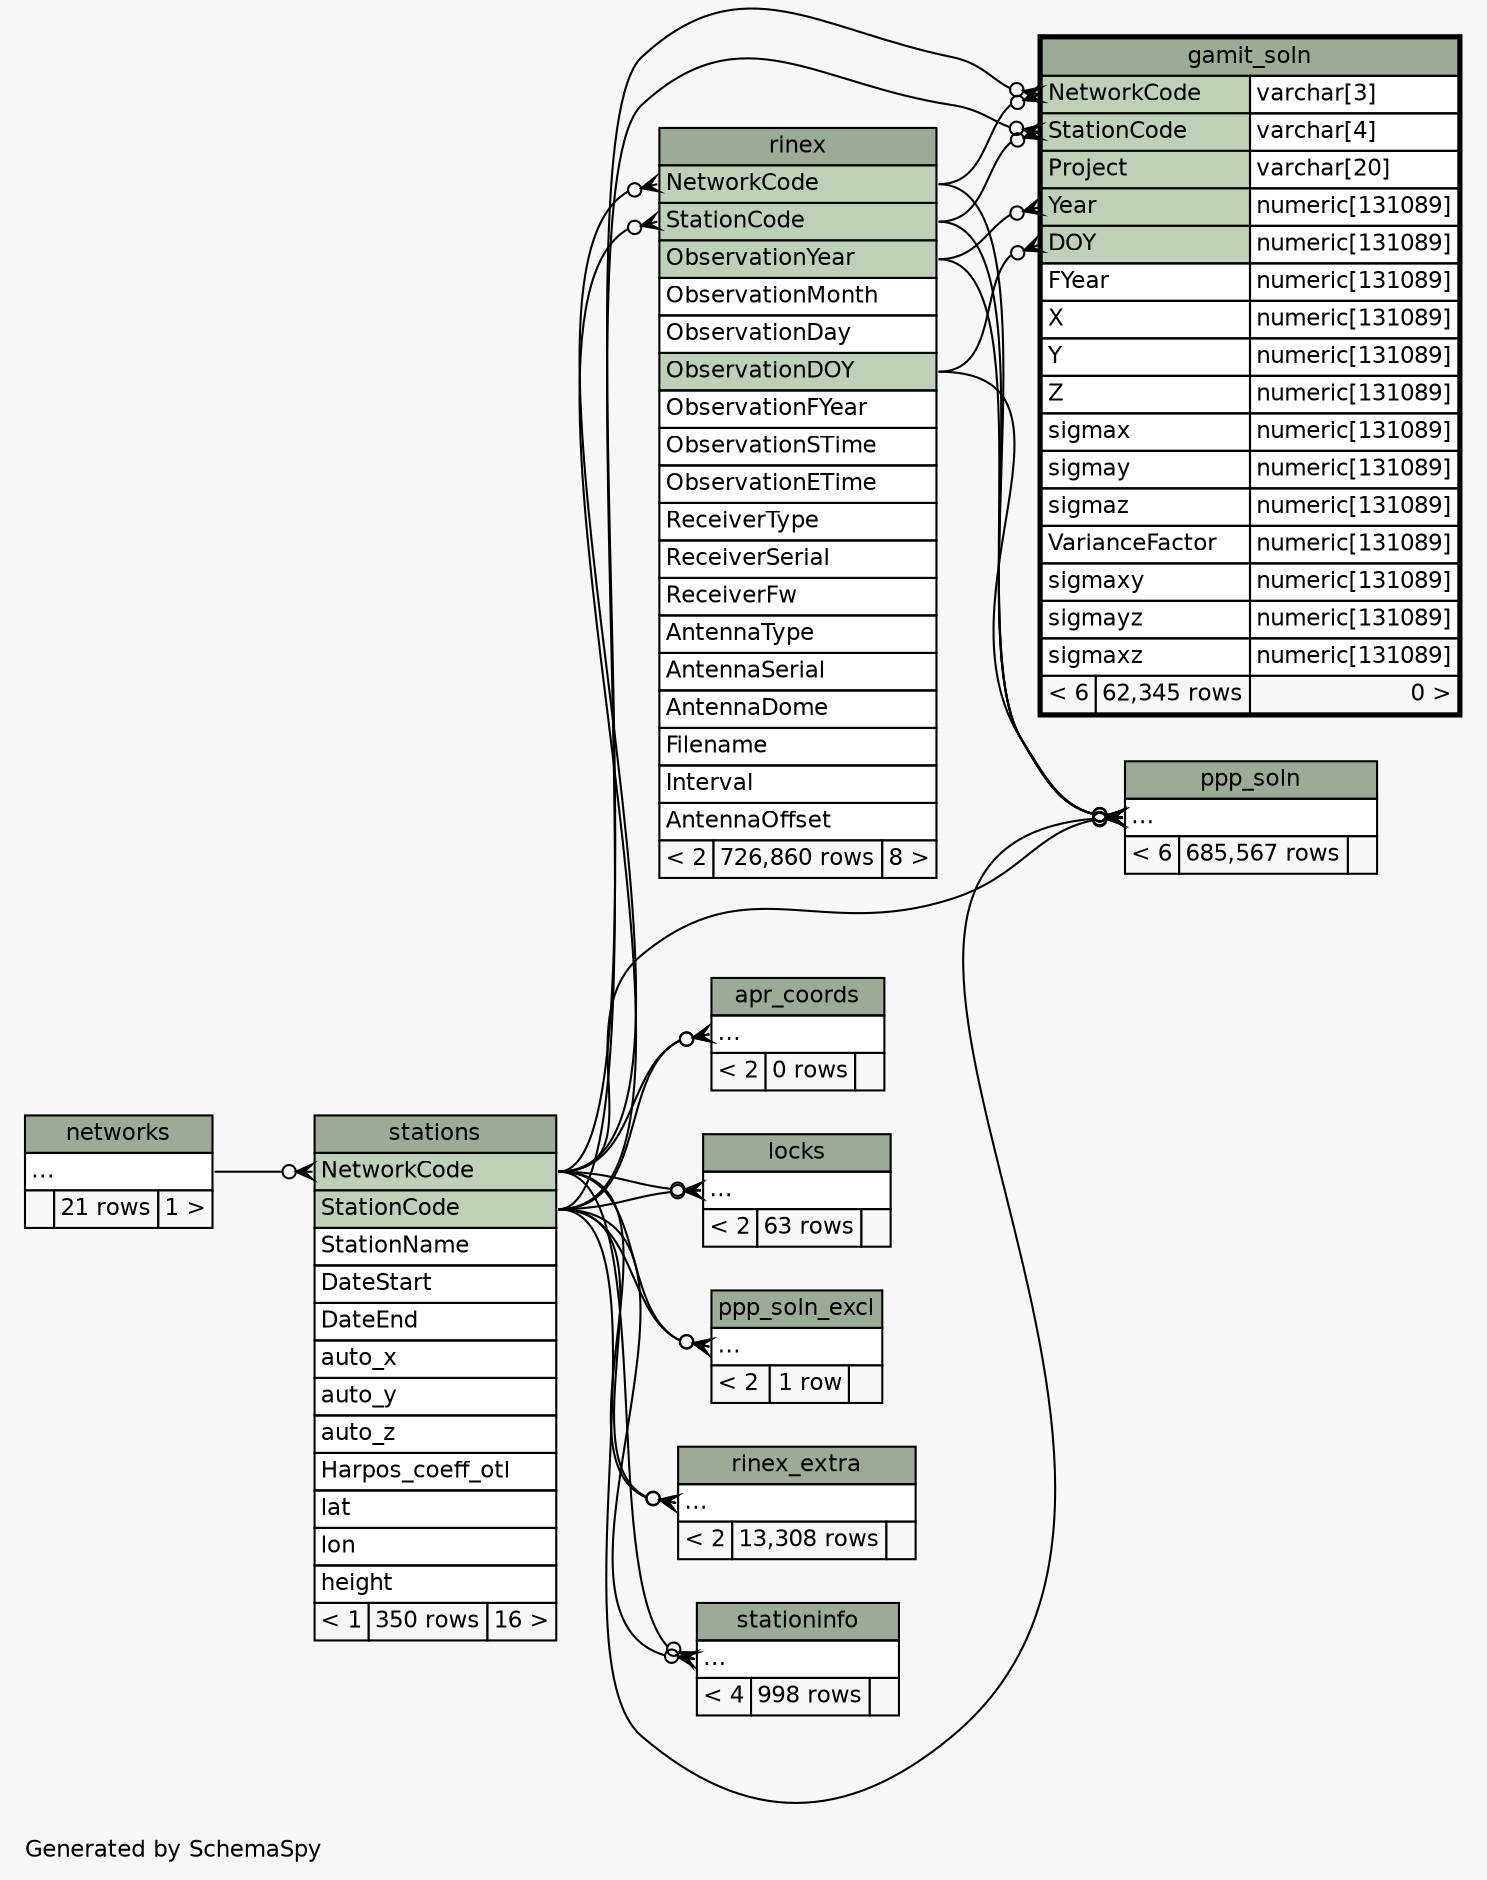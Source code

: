 // dot 2.36.0 on Linux 4.4.0-59-generic
// SchemaSpy rev 590
digraph "twoDegreesRelationshipsDiagram" {
  graph [
    rankdir="RL"
    bgcolor="#f7f7f7"
    label="\nGenerated by SchemaSpy"
    labeljust="l"
    nodesep="0.18"
    ranksep="0.46"
    fontname="Helvetica"
    fontsize="11"
  ];
  node [
    fontname="Helvetica"
    fontsize="11"
    shape="plaintext"
  ];
  edge [
    arrowsize="0.8"
  ];
  "apr_coords":"elipses":w -> "stations":"NetworkCode":e [arrowhead=none dir=back arrowtail=crowodot];
  "apr_coords":"elipses":w -> "stations":"StationCode":e [arrowhead=none dir=back arrowtail=crowodot];
  "gamit_soln":"DOY":w -> "rinex":"ObservationDOY":e [arrowhead=none dir=back arrowtail=crowodot];
  "gamit_soln":"NetworkCode":w -> "rinex":"NetworkCode":e [arrowhead=none dir=back arrowtail=crowodot];
  "gamit_soln":"NetworkCode":w -> "stations":"NetworkCode":e [arrowhead=none dir=back arrowtail=crowodot];
  "gamit_soln":"StationCode":w -> "rinex":"StationCode":e [arrowhead=none dir=back arrowtail=crowodot];
  "gamit_soln":"StationCode":w -> "stations":"StationCode":e [arrowhead=none dir=back arrowtail=crowodot];
  "gamit_soln":"Year":w -> "rinex":"ObservationYear":e [arrowhead=none dir=back arrowtail=crowodot];
  "locks":"elipses":w -> "stations":"NetworkCode":e [arrowhead=none dir=back arrowtail=crowodot];
  "locks":"elipses":w -> "stations":"StationCode":e [arrowhead=none dir=back arrowtail=crowodot];
  "ppp_soln":"elipses":w -> "rinex":"ObservationDOY":e [arrowhead=none dir=back arrowtail=crowodot];
  "ppp_soln":"elipses":w -> "rinex":"NetworkCode":e [arrowhead=none dir=back arrowtail=crowodot];
  "ppp_soln":"elipses":w -> "stations":"NetworkCode":e [arrowhead=none dir=back arrowtail=crowodot];
  "ppp_soln":"elipses":w -> "rinex":"StationCode":e [arrowhead=none dir=back arrowtail=crowodot];
  "ppp_soln":"elipses":w -> "stations":"StationCode":e [arrowhead=none dir=back arrowtail=crowodot];
  "ppp_soln":"elipses":w -> "rinex":"ObservationYear":e [arrowhead=none dir=back arrowtail=crowodot];
  "ppp_soln_excl":"elipses":w -> "stations":"NetworkCode":e [arrowhead=none dir=back arrowtail=crowodot];
  "ppp_soln_excl":"elipses":w -> "stations":"StationCode":e [arrowhead=none dir=back arrowtail=crowodot];
  "rinex":"NetworkCode":w -> "stations":"NetworkCode":e [arrowhead=none dir=back arrowtail=crowodot];
  "rinex":"StationCode":w -> "stations":"StationCode":e [arrowhead=none dir=back arrowtail=crowodot];
  "rinex_extra":"elipses":w -> "stations":"NetworkCode":e [arrowhead=none dir=back arrowtail=crowodot];
  "rinex_extra":"elipses":w -> "stations":"StationCode":e [arrowhead=none dir=back arrowtail=crowodot];
  "stationinfo":"elipses":w -> "stations":"NetworkCode":e [arrowhead=none dir=back arrowtail=crowodot];
  "stationinfo":"elipses":w -> "stations":"StationCode":e [arrowhead=none dir=back arrowtail=crowodot];
  "stations":"NetworkCode":w -> "networks":"elipses":e [arrowhead=none dir=back arrowtail=crowodot];
  "apr_coords" [
    label=<
    <TABLE BORDER="0" CELLBORDER="1" CELLSPACING="0" BGCOLOR="#ffffff">
      <TR><TD COLSPAN="3" BGCOLOR="#9bab96" ALIGN="CENTER">apr_coords</TD></TR>
      <TR><TD PORT="elipses" COLSPAN="3" ALIGN="LEFT">...</TD></TR>
      <TR><TD ALIGN="LEFT" BGCOLOR="#f7f7f7">&lt; 2</TD><TD ALIGN="RIGHT" BGCOLOR="#f7f7f7">0 rows</TD><TD ALIGN="RIGHT" BGCOLOR="#f7f7f7">  </TD></TR>
    </TABLE>>
    URL="apr_coords.html"
    tooltip="apr_coords"
  ];
  "gamit_soln" [
    label=<
    <TABLE BORDER="2" CELLBORDER="1" CELLSPACING="0" BGCOLOR="#ffffff">
      <TR><TD COLSPAN="3" BGCOLOR="#9bab96" ALIGN="CENTER">gamit_soln</TD></TR>
      <TR><TD PORT="NetworkCode" COLSPAN="2" BGCOLOR="#bed1b8" ALIGN="LEFT">NetworkCode</TD><TD PORT="NetworkCode.type" ALIGN="LEFT">varchar[3]</TD></TR>
      <TR><TD PORT="StationCode" COLSPAN="2" BGCOLOR="#bed1b8" ALIGN="LEFT">StationCode</TD><TD PORT="StationCode.type" ALIGN="LEFT">varchar[4]</TD></TR>
      <TR><TD PORT="Project" COLSPAN="2" BGCOLOR="#bed1b8" ALIGN="LEFT">Project</TD><TD PORT="Project.type" ALIGN="LEFT">varchar[20]</TD></TR>
      <TR><TD PORT="Year" COLSPAN="2" BGCOLOR="#bed1b8" ALIGN="LEFT">Year</TD><TD PORT="Year.type" ALIGN="LEFT">numeric[131089]</TD></TR>
      <TR><TD PORT="DOY" COLSPAN="2" BGCOLOR="#bed1b8" ALIGN="LEFT">DOY</TD><TD PORT="DOY.type" ALIGN="LEFT">numeric[131089]</TD></TR>
      <TR><TD PORT="FYear" COLSPAN="2" ALIGN="LEFT">FYear</TD><TD PORT="FYear.type" ALIGN="LEFT">numeric[131089]</TD></TR>
      <TR><TD PORT="X" COLSPAN="2" ALIGN="LEFT">X</TD><TD PORT="X.type" ALIGN="LEFT">numeric[131089]</TD></TR>
      <TR><TD PORT="Y" COLSPAN="2" ALIGN="LEFT">Y</TD><TD PORT="Y.type" ALIGN="LEFT">numeric[131089]</TD></TR>
      <TR><TD PORT="Z" COLSPAN="2" ALIGN="LEFT">Z</TD><TD PORT="Z.type" ALIGN="LEFT">numeric[131089]</TD></TR>
      <TR><TD PORT="sigmax" COLSPAN="2" ALIGN="LEFT">sigmax</TD><TD PORT="sigmax.type" ALIGN="LEFT">numeric[131089]</TD></TR>
      <TR><TD PORT="sigmay" COLSPAN="2" ALIGN="LEFT">sigmay</TD><TD PORT="sigmay.type" ALIGN="LEFT">numeric[131089]</TD></TR>
      <TR><TD PORT="sigmaz" COLSPAN="2" ALIGN="LEFT">sigmaz</TD><TD PORT="sigmaz.type" ALIGN="LEFT">numeric[131089]</TD></TR>
      <TR><TD PORT="VarianceFactor" COLSPAN="2" ALIGN="LEFT">VarianceFactor</TD><TD PORT="VarianceFactor.type" ALIGN="LEFT">numeric[131089]</TD></TR>
      <TR><TD PORT="sigmaxy" COLSPAN="2" ALIGN="LEFT">sigmaxy</TD><TD PORT="sigmaxy.type" ALIGN="LEFT">numeric[131089]</TD></TR>
      <TR><TD PORT="sigmayz" COLSPAN="2" ALIGN="LEFT">sigmayz</TD><TD PORT="sigmayz.type" ALIGN="LEFT">numeric[131089]</TD></TR>
      <TR><TD PORT="sigmaxz" COLSPAN="2" ALIGN="LEFT">sigmaxz</TD><TD PORT="sigmaxz.type" ALIGN="LEFT">numeric[131089]</TD></TR>
      <TR><TD ALIGN="LEFT" BGCOLOR="#f7f7f7">&lt; 6</TD><TD ALIGN="RIGHT" BGCOLOR="#f7f7f7">62,345 rows</TD><TD ALIGN="RIGHT" BGCOLOR="#f7f7f7">0 &gt;</TD></TR>
    </TABLE>>
    URL="gamit_soln.html"
    tooltip="gamit_soln"
  ];
  "locks" [
    label=<
    <TABLE BORDER="0" CELLBORDER="1" CELLSPACING="0" BGCOLOR="#ffffff">
      <TR><TD COLSPAN="3" BGCOLOR="#9bab96" ALIGN="CENTER">locks</TD></TR>
      <TR><TD PORT="elipses" COLSPAN="3" ALIGN="LEFT">...</TD></TR>
      <TR><TD ALIGN="LEFT" BGCOLOR="#f7f7f7">&lt; 2</TD><TD ALIGN="RIGHT" BGCOLOR="#f7f7f7">63 rows</TD><TD ALIGN="RIGHT" BGCOLOR="#f7f7f7">  </TD></TR>
    </TABLE>>
    URL="locks.html"
    tooltip="locks"
  ];
  "networks" [
    label=<
    <TABLE BORDER="0" CELLBORDER="1" CELLSPACING="0" BGCOLOR="#ffffff">
      <TR><TD COLSPAN="3" BGCOLOR="#9bab96" ALIGN="CENTER">networks</TD></TR>
      <TR><TD PORT="elipses" COLSPAN="3" ALIGN="LEFT">...</TD></TR>
      <TR><TD ALIGN="LEFT" BGCOLOR="#f7f7f7">  </TD><TD ALIGN="RIGHT" BGCOLOR="#f7f7f7">21 rows</TD><TD ALIGN="RIGHT" BGCOLOR="#f7f7f7">1 &gt;</TD></TR>
    </TABLE>>
    URL="networks.html"
    tooltip="networks"
  ];
  "ppp_soln" [
    label=<
    <TABLE BORDER="0" CELLBORDER="1" CELLSPACING="0" BGCOLOR="#ffffff">
      <TR><TD COLSPAN="3" BGCOLOR="#9bab96" ALIGN="CENTER">ppp_soln</TD></TR>
      <TR><TD PORT="elipses" COLSPAN="3" ALIGN="LEFT">...</TD></TR>
      <TR><TD ALIGN="LEFT" BGCOLOR="#f7f7f7">&lt; 6</TD><TD ALIGN="RIGHT" BGCOLOR="#f7f7f7">685,567 rows</TD><TD ALIGN="RIGHT" BGCOLOR="#f7f7f7">  </TD></TR>
    </TABLE>>
    URL="ppp_soln.html"
    tooltip="ppp_soln"
  ];
  "ppp_soln_excl" [
    label=<
    <TABLE BORDER="0" CELLBORDER="1" CELLSPACING="0" BGCOLOR="#ffffff">
      <TR><TD COLSPAN="3" BGCOLOR="#9bab96" ALIGN="CENTER">ppp_soln_excl</TD></TR>
      <TR><TD PORT="elipses" COLSPAN="3" ALIGN="LEFT">...</TD></TR>
      <TR><TD ALIGN="LEFT" BGCOLOR="#f7f7f7">&lt; 2</TD><TD ALIGN="RIGHT" BGCOLOR="#f7f7f7">1 row</TD><TD ALIGN="RIGHT" BGCOLOR="#f7f7f7">  </TD></TR>
    </TABLE>>
    URL="ppp_soln_excl.html"
    tooltip="ppp_soln_excl"
  ];
  "rinex" [
    label=<
    <TABLE BORDER="0" CELLBORDER="1" CELLSPACING="0" BGCOLOR="#ffffff">
      <TR><TD COLSPAN="3" BGCOLOR="#9bab96" ALIGN="CENTER">rinex</TD></TR>
      <TR><TD PORT="NetworkCode" COLSPAN="3" BGCOLOR="#bed1b8" ALIGN="LEFT">NetworkCode</TD></TR>
      <TR><TD PORT="StationCode" COLSPAN="3" BGCOLOR="#bed1b8" ALIGN="LEFT">StationCode</TD></TR>
      <TR><TD PORT="ObservationYear" COLSPAN="3" BGCOLOR="#bed1b8" ALIGN="LEFT">ObservationYear</TD></TR>
      <TR><TD PORT="ObservationMonth" COLSPAN="3" ALIGN="LEFT">ObservationMonth</TD></TR>
      <TR><TD PORT="ObservationDay" COLSPAN="3" ALIGN="LEFT">ObservationDay</TD></TR>
      <TR><TD PORT="ObservationDOY" COLSPAN="3" BGCOLOR="#bed1b8" ALIGN="LEFT">ObservationDOY</TD></TR>
      <TR><TD PORT="ObservationFYear" COLSPAN="3" ALIGN="LEFT">ObservationFYear</TD></TR>
      <TR><TD PORT="ObservationSTime" COLSPAN="3" ALIGN="LEFT">ObservationSTime</TD></TR>
      <TR><TD PORT="ObservationETime" COLSPAN="3" ALIGN="LEFT">ObservationETime</TD></TR>
      <TR><TD PORT="ReceiverType" COLSPAN="3" ALIGN="LEFT">ReceiverType</TD></TR>
      <TR><TD PORT="ReceiverSerial" COLSPAN="3" ALIGN="LEFT">ReceiverSerial</TD></TR>
      <TR><TD PORT="ReceiverFw" COLSPAN="3" ALIGN="LEFT">ReceiverFw</TD></TR>
      <TR><TD PORT="AntennaType" COLSPAN="3" ALIGN="LEFT">AntennaType</TD></TR>
      <TR><TD PORT="AntennaSerial" COLSPAN="3" ALIGN="LEFT">AntennaSerial</TD></TR>
      <TR><TD PORT="AntennaDome" COLSPAN="3" ALIGN="LEFT">AntennaDome</TD></TR>
      <TR><TD PORT="Filename" COLSPAN="3" ALIGN="LEFT">Filename</TD></TR>
      <TR><TD PORT="Interval" COLSPAN="3" ALIGN="LEFT">Interval</TD></TR>
      <TR><TD PORT="AntennaOffset" COLSPAN="3" ALIGN="LEFT">AntennaOffset</TD></TR>
      <TR><TD ALIGN="LEFT" BGCOLOR="#f7f7f7">&lt; 2</TD><TD ALIGN="RIGHT" BGCOLOR="#f7f7f7">726,860 rows</TD><TD ALIGN="RIGHT" BGCOLOR="#f7f7f7">8 &gt;</TD></TR>
    </TABLE>>
    URL="rinex.html"
    tooltip="rinex"
  ];
  "rinex_extra" [
    label=<
    <TABLE BORDER="0" CELLBORDER="1" CELLSPACING="0" BGCOLOR="#ffffff">
      <TR><TD COLSPAN="3" BGCOLOR="#9bab96" ALIGN="CENTER">rinex_extra</TD></TR>
      <TR><TD PORT="elipses" COLSPAN="3" ALIGN="LEFT">...</TD></TR>
      <TR><TD ALIGN="LEFT" BGCOLOR="#f7f7f7">&lt; 2</TD><TD ALIGN="RIGHT" BGCOLOR="#f7f7f7">13,308 rows</TD><TD ALIGN="RIGHT" BGCOLOR="#f7f7f7">  </TD></TR>
    </TABLE>>
    URL="rinex_extra.html"
    tooltip="rinex_extra"
  ];
  "stationinfo" [
    label=<
    <TABLE BORDER="0" CELLBORDER="1" CELLSPACING="0" BGCOLOR="#ffffff">
      <TR><TD COLSPAN="3" BGCOLOR="#9bab96" ALIGN="CENTER">stationinfo</TD></TR>
      <TR><TD PORT="elipses" COLSPAN="3" ALIGN="LEFT">...</TD></TR>
      <TR><TD ALIGN="LEFT" BGCOLOR="#f7f7f7">&lt; 4</TD><TD ALIGN="RIGHT" BGCOLOR="#f7f7f7">998 rows</TD><TD ALIGN="RIGHT" BGCOLOR="#f7f7f7">  </TD></TR>
    </TABLE>>
    URL="stationinfo.html"
    tooltip="stationinfo"
  ];
  "stations" [
    label=<
    <TABLE BORDER="0" CELLBORDER="1" CELLSPACING="0" BGCOLOR="#ffffff">
      <TR><TD COLSPAN="3" BGCOLOR="#9bab96" ALIGN="CENTER">stations</TD></TR>
      <TR><TD PORT="NetworkCode" COLSPAN="3" BGCOLOR="#bed1b8" ALIGN="LEFT">NetworkCode</TD></TR>
      <TR><TD PORT="StationCode" COLSPAN="3" BGCOLOR="#bed1b8" ALIGN="LEFT">StationCode</TD></TR>
      <TR><TD PORT="StationName" COLSPAN="3" ALIGN="LEFT">StationName</TD></TR>
      <TR><TD PORT="DateStart" COLSPAN="3" ALIGN="LEFT">DateStart</TD></TR>
      <TR><TD PORT="DateEnd" COLSPAN="3" ALIGN="LEFT">DateEnd</TD></TR>
      <TR><TD PORT="auto_x" COLSPAN="3" ALIGN="LEFT">auto_x</TD></TR>
      <TR><TD PORT="auto_y" COLSPAN="3" ALIGN="LEFT">auto_y</TD></TR>
      <TR><TD PORT="auto_z" COLSPAN="3" ALIGN="LEFT">auto_z</TD></TR>
      <TR><TD PORT="Harpos_coeff_otl" COLSPAN="3" ALIGN="LEFT">Harpos_coeff_otl</TD></TR>
      <TR><TD PORT="lat" COLSPAN="3" ALIGN="LEFT">lat</TD></TR>
      <TR><TD PORT="lon" COLSPAN="3" ALIGN="LEFT">lon</TD></TR>
      <TR><TD PORT="height" COLSPAN="3" ALIGN="LEFT">height</TD></TR>
      <TR><TD ALIGN="LEFT" BGCOLOR="#f7f7f7">&lt; 1</TD><TD ALIGN="RIGHT" BGCOLOR="#f7f7f7">350 rows</TD><TD ALIGN="RIGHT" BGCOLOR="#f7f7f7">16 &gt;</TD></TR>
    </TABLE>>
    URL="stations.html"
    tooltip="stations"
  ];
}
